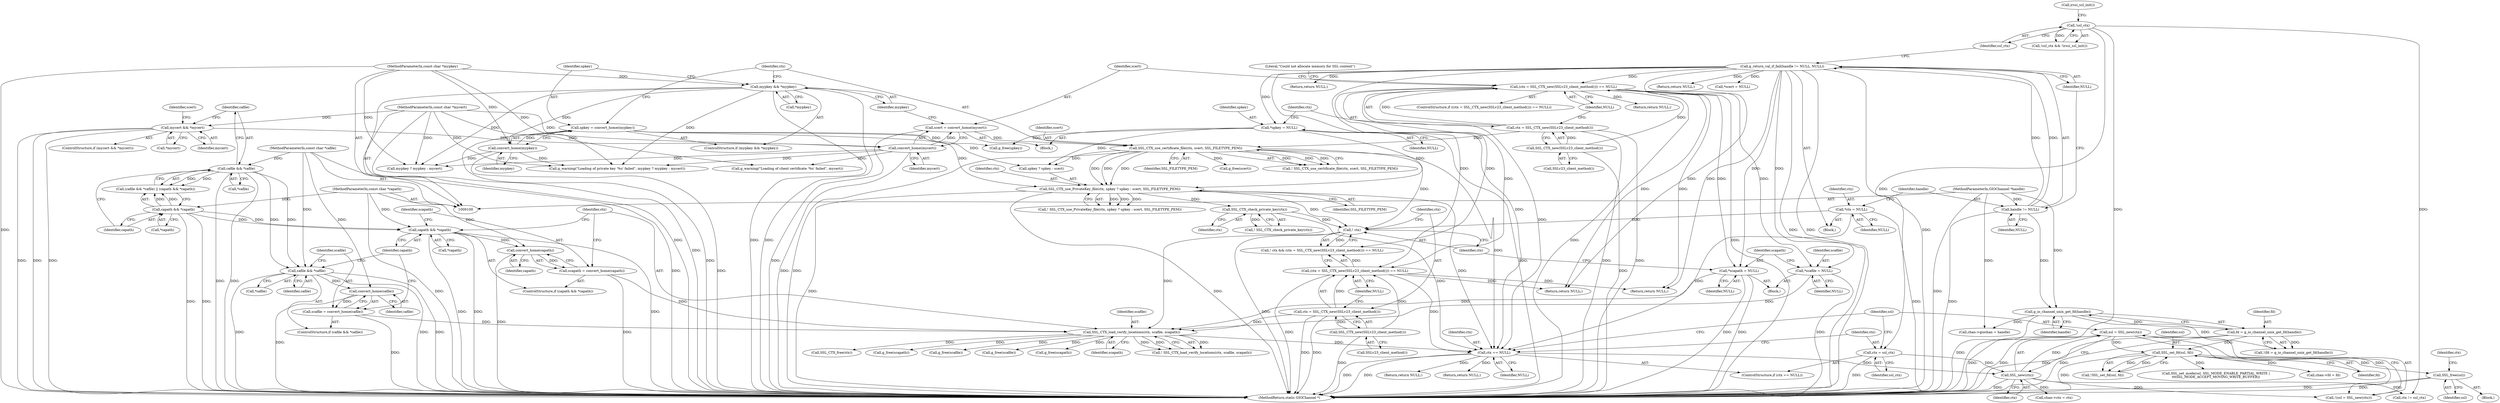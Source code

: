 digraph "0_irssi-proxy_85bbc05b21678e80423815d2ef1dfe26208491ab@API" {
"1000315" [label="(Call,SSL_free(ssl))"];
"1000309" [label="(Call,SSL_set_fd(ssl, fd))"];
"1000298" [label="(Call,ssl = SSL_new(ctx))"];
"1000300" [label="(Call,SSL_new(ctx))"];
"1000290" [label="(Call,ctx == NULL)"];
"1000189" [label="(Call,SSL_CTX_use_PrivateKey_file(ctx, spkey ? spkey : scert, SSL_FILETYPE_PEM))"];
"1000179" [label="(Call,SSL_CTX_use_certificate_file(ctx, scert, SSL_FILETYPE_PEM))"];
"1000154" [label="(Call,ctx = SSL_CTX_new(SSLv23_client_method()))"];
"1000156" [label="(Call,SSL_CTX_new(SSLv23_client_method()))"];
"1000164" [label="(Call,scert = convert_home(mycert))"];
"1000166" [label="(Call,convert_home(mycert))"];
"1000139" [label="(Call,mycert && *mycert)"];
"1000103" [label="(MethodParameterIn,const char *mycert)"];
"1000149" [label="(Call,*spkey = NULL)"];
"1000117" [label="(Call,g_return_val_if_fail(handle != NULL, NULL))"];
"1000118" [label="(Call,handle != NULL)"];
"1000101" [label="(MethodParameterIn,GIOChannel *handle)"];
"1000173" [label="(Call,spkey = convert_home(mypkey))"];
"1000175" [label="(Call,convert_home(mypkey))"];
"1000169" [label="(Call,mypkey && *mypkey)"];
"1000104" [label="(MethodParameterIn,const char *mypkey)"];
"1000205" [label="(Call,SSL_CTX_check_private_key(ctx))"];
"1000267" [label="(Call,SSL_CTX_load_verify_locations(ctx, scafile, scapath))"];
"1000234" [label="(Call,! ctx)"];
"1000114" [label="(Call,*ctx = NULL)"];
"1000237" [label="(Call,ctx = SSL_CTX_new(SSLv23_client_method()))"];
"1000239" [label="(Call,SSL_CTX_new(SSLv23_client_method()))"];
"1000252" [label="(Call,scafile = convert_home(cafile))"];
"1000254" [label="(Call,convert_home(cafile))"];
"1000248" [label="(Call,cafile && *cafile)"];
"1000215" [label="(Call,cafile && *cafile)"];
"1000105" [label="(MethodParameterIn,const char *cafile)"];
"1000225" [label="(Call,*scafile = NULL)"];
"1000153" [label="(Call,(ctx = SSL_CTX_new(SSLv23_client_method())) == NULL)"];
"1000261" [label="(Call,scapath = convert_home(capath))"];
"1000263" [label="(Call,convert_home(capath))"];
"1000257" [label="(Call,capath && *capath)"];
"1000219" [label="(Call,capath && *capath)"];
"1000106" [label="(MethodParameterIn,const char *capath)"];
"1000229" [label="(Call,*scapath = NULL)"];
"1000236" [label="(Call,(ctx = SSL_CTX_new(SSLv23_client_method())) == NULL)"];
"1000293" [label="(Call,ctx = ssl_ctx)"];
"1000124" [label="(Call,!ssl_ctx)"];
"1000132" [label="(Call,fd = g_io_channel_unix_get_fd(handle))"];
"1000134" [label="(Call,g_io_channel_unix_get_fd(handle))"];
"1000241" [label="(Identifier,NULL)"];
"1000254" [label="(Call,convert_home(cafile))"];
"1000231" [label="(Identifier,NULL)"];
"1000269" [label="(Identifier,scafile)"];
"1000229" [label="(Call,*scapath = NULL)"];
"1000114" [label="(Call,*ctx = NULL)"];
"1000170" [label="(Identifier,mypkey)"];
"1000284" [label="(Call,g_free(scapath))"];
"1000152" [label="(ControlStructure,if ((ctx = SSL_CTX_new(SSLv23_client_method())) == NULL))"];
"1000101" [label="(MethodParameterIn,GIOChannel *handle)"];
"1000256" [label="(ControlStructure,if (capath && *capath))"];
"1000118" [label="(Call,handle != NULL)"];
"1000266" [label="(Call,! SSL_CTX_load_verify_locations(ctx, scafile, scapath))"];
"1000108" [label="(Block,)"];
"1000249" [label="(Identifier,cafile)"];
"1000262" [label="(Identifier,scapath)"];
"1000225" [label="(Call,*scafile = NULL)"];
"1000133" [label="(Identifier,fd)"];
"1000171" [label="(Call,*mypkey)"];
"1000178" [label="(Call,! SSL_CTX_use_certificate_file(ctx, scert, SSL_FILETYPE_PEM))"];
"1000278" [label="(Call,SSL_CTX_free(ctx))"];
"1000289" [label="(ControlStructure,if (ctx == NULL))"];
"1000149" [label="(Call,*spkey = NULL)"];
"1000188" [label="(Call,! SSL_CTX_use_PrivateKey_file(ctx, spkey ? spkey : scert, SSL_FILETYPE_PEM))"];
"1000123" [label="(Call,!ssl_ctx && !irssi_ssl_init())"];
"1000305" [label="(Return,return NULL;)"];
"1000157" [label="(Call,SSLv23_client_method())"];
"1000134" [label="(Call,g_io_channel_unix_get_fd(handle))"];
"1000161" [label="(Literal,\"Could not allocate memory for SSL context\")"];
"1000132" [label="(Call,fd = g_io_channel_unix_get_fd(handle))"];
"1000309" [label="(Call,SSL_set_fd(ssl, fd))"];
"1000259" [label="(Call,*capath)"];
"1000234" [label="(Call,! ctx)"];
"1000127" [label="(Call,irssi_ssl_init())"];
"1000120" [label="(Identifier,NULL)"];
"1000124" [label="(Call,!ssl_ctx)"];
"1000319" [label="(Identifier,ctx)"];
"1000257" [label="(Call,capath && *capath)"];
"1000316" [label="(Identifier,ssl)"];
"1000311" [label="(Identifier,fd)"];
"1000146" [label="(Identifier,scert)"];
"1000292" [label="(Identifier,NULL)"];
"1000219" [label="(Call,capath && *capath)"];
"1000394" [label="(MethodReturn,static GIOChannel *)"];
"1000176" [label="(Identifier,mypkey)"];
"1000323" [label="(Return,return NULL;)"];
"1000230" [label="(Identifier,scapath)"];
"1000310" [label="(Identifier,ssl)"];
"1000280" [label="(Return,return NULL;)"];
"1000195" [label="(Identifier,SSL_FILETYPE_PEM)"];
"1000116" [label="(Identifier,NULL)"];
"1000245" [label="(Return,return NULL;)"];
"1000179" [label="(Call,SSL_CTX_use_certificate_file(ctx, scert, SSL_FILETYPE_PEM))"];
"1000227" [label="(Identifier,NULL)"];
"1000180" [label="(Identifier,ctx)"];
"1000125" [label="(Identifier,ssl_ctx)"];
"1000173" [label="(Call,spkey = convert_home(mypkey))"];
"1000325" [label="(Call,SSL_set_mode(ssl, SSL_MODE_ENABLE_PARTIAL_WRITE |\n\t\t\tSSL_MODE_ACCEPT_MOVING_WRITE_BUFFER))"];
"1000128" [label="(Return,return NULL;)"];
"1000205" [label="(Call,SSL_CTX_check_private_key(ctx))"];
"1000335" [label="(Call,chan->fd = fd)"];
"1000226" [label="(Identifier,scafile)"];
"1000131" [label="(Call,!(fd = g_io_channel_unix_get_fd(handle)))"];
"1000264" [label="(Identifier,capath)"];
"1000190" [label="(Identifier,ctx)"];
"1000261" [label="(Call,scapath = convert_home(capath))"];
"1000138" [label="(ControlStructure,if (mycert && *mycert))"];
"1000162" [label="(Return,return NULL;)"];
"1000143" [label="(Block,)"];
"1000308" [label="(Call,!SSL_set_fd(ssl, fd))"];
"1000216" [label="(Identifier,cafile)"];
"1000247" [label="(ControlStructure,if (cafile && *cafile))"];
"1000291" [label="(Identifier,ctx)"];
"1000238" [label="(Identifier,ctx)"];
"1000175" [label="(Call,convert_home(mypkey))"];
"1000141" [label="(Call,*mycert)"];
"1000117" [label="(Call,g_return_val_if_fail(handle != NULL, NULL))"];
"1000250" [label="(Call,*cafile)"];
"1000268" [label="(Identifier,ctx)"];
"1000191" [label="(Call,spkey ? spkey : scert)"];
"1000301" [label="(Identifier,ctx)"];
"1000140" [label="(Identifier,mycert)"];
"1000106" [label="(MethodParameterIn,const char *capath)"];
"1000139" [label="(Call,mycert && *mycert)"];
"1000183" [label="(Call,g_warning(\"Loading of client certificate '%s' failed\", mycert))"];
"1000174" [label="(Identifier,spkey)"];
"1000318" [label="(Call,ctx != ssl_ctx)"];
"1000270" [label="(Identifier,scapath)"];
"1000233" [label="(Call,! ctx && (ctx = SSL_CTX_new(SSLv23_client_method())) == NULL)"];
"1000158" [label="(Identifier,NULL)"];
"1000198" [label="(Call,mypkey ? mypkey : mycert)"];
"1000154" [label="(Call,ctx = SSL_CTX_new(SSLv23_client_method()))"];
"1000103" [label="(MethodParameterIn,const char *mycert)"];
"1000315" [label="(Call,SSL_free(ssl))"];
"1000215" [label="(Call,cafile && *cafile)"];
"1000267" [label="(Call,SSL_CTX_load_verify_locations(ctx, scafile, scapath))"];
"1000167" [label="(Identifier,mycert)"];
"1000153" [label="(Call,(ctx = SSL_CTX_new(SSLv23_client_method())) == NULL)"];
"1000121" [label="(Identifier,NULL)"];
"1000217" [label="(Call,*cafile)"];
"1000295" [label="(Identifier,ssl_ctx)"];
"1000155" [label="(Identifier,ctx)"];
"1000350" [label="(Call,chan->ctx = ctx)"];
"1000204" [label="(Call,! SSL_CTX_check_private_key(ctx))"];
"1000220" [label="(Identifier,capath)"];
"1000135" [label="(Identifier,handle)"];
"1000239" [label="(Call,SSL_CTX_new(SSLv23_client_method()))"];
"1000189" [label="(Call,SSL_CTX_use_PrivateKey_file(ctx, spkey ? spkey : scert, SSL_FILETYPE_PEM))"];
"1000168" [label="(ControlStructure,if (mypkey && *mypkey))"];
"1000297" [label="(Call,!(ssl = SSL_new(ctx)))"];
"1000182" [label="(Identifier,SSL_FILETYPE_PEM)"];
"1000298" [label="(Call,ssl = SSL_new(ctx))"];
"1000258" [label="(Identifier,capath)"];
"1000290" [label="(Call,ctx == NULL)"];
"1000300" [label="(Call,SSL_new(ctx))"];
"1000165" [label="(Identifier,scert)"];
"1000164" [label="(Call,scert = convert_home(mycert))"];
"1000276" [label="(Call,g_free(scapath))"];
"1000299" [label="(Identifier,ssl)"];
"1000223" [label="(Block,)"];
"1000237" [label="(Call,ctx = SSL_CTX_new(SSLv23_client_method()))"];
"1000169" [label="(Call,mypkey && *mypkey)"];
"1000235" [label="(Identifier,ctx)"];
"1000263" [label="(Call,convert_home(capath))"];
"1000274" [label="(Call,g_free(scafile))"];
"1000166" [label="(Call,convert_home(mycert))"];
"1000214" [label="(Call,(cafile && *cafile) || (capath && *capath))"];
"1000293" [label="(Call,ctx = ssl_ctx)"];
"1000206" [label="(Identifier,ctx)"];
"1000248" [label="(Call,cafile && *cafile)"];
"1000252" [label="(Call,scafile = convert_home(cafile))"];
"1000221" [label="(Call,*capath)"];
"1000294" [label="(Identifier,ctx)"];
"1000209" [label="(Call,g_free(scert))"];
"1000151" [label="(Identifier,NULL)"];
"1000181" [label="(Identifier,scert)"];
"1000150" [label="(Identifier,spkey)"];
"1000136" [label="(Return,return NULL;)"];
"1000253" [label="(Identifier,scafile)"];
"1000236" [label="(Call,(ctx = SSL_CTX_new(SSLv23_client_method())) == NULL)"];
"1000115" [label="(Identifier,ctx)"];
"1000240" [label="(Call,SSLv23_client_method())"];
"1000312" [label="(Block,)"];
"1000340" [label="(Call,chan->giochan = handle)"];
"1000282" [label="(Call,g_free(scafile))"];
"1000105" [label="(MethodParameterIn,const char *cafile)"];
"1000104" [label="(MethodParameterIn,const char *mypkey)"];
"1000156" [label="(Call,SSL_CTX_new(SSLv23_client_method()))"];
"1000196" [label="(Call,g_warning(\"Loading of private key '%s' failed\", mypkey ? mypkey : mycert))"];
"1000255" [label="(Identifier,cafile)"];
"1000119" [label="(Identifier,handle)"];
"1000211" [label="(Call,g_free(spkey))"];
"1000145" [label="(Call,*scert = NULL)"];
"1000315" -> "1000312"  [label="AST: "];
"1000315" -> "1000316"  [label="CFG: "];
"1000316" -> "1000315"  [label="AST: "];
"1000319" -> "1000315"  [label="CFG: "];
"1000315" -> "1000394"  [label="DDG: "];
"1000315" -> "1000394"  [label="DDG: "];
"1000309" -> "1000315"  [label="DDG: "];
"1000309" -> "1000308"  [label="AST: "];
"1000309" -> "1000311"  [label="CFG: "];
"1000310" -> "1000309"  [label="AST: "];
"1000311" -> "1000309"  [label="AST: "];
"1000308" -> "1000309"  [label="CFG: "];
"1000309" -> "1000394"  [label="DDG: "];
"1000309" -> "1000308"  [label="DDG: "];
"1000309" -> "1000308"  [label="DDG: "];
"1000298" -> "1000309"  [label="DDG: "];
"1000132" -> "1000309"  [label="DDG: "];
"1000309" -> "1000325"  [label="DDG: "];
"1000309" -> "1000335"  [label="DDG: "];
"1000298" -> "1000297"  [label="AST: "];
"1000298" -> "1000300"  [label="CFG: "];
"1000299" -> "1000298"  [label="AST: "];
"1000300" -> "1000298"  [label="AST: "];
"1000297" -> "1000298"  [label="CFG: "];
"1000298" -> "1000394"  [label="DDG: "];
"1000298" -> "1000394"  [label="DDG: "];
"1000298" -> "1000297"  [label="DDG: "];
"1000300" -> "1000298"  [label="DDG: "];
"1000300" -> "1000301"  [label="CFG: "];
"1000301" -> "1000300"  [label="AST: "];
"1000300" -> "1000394"  [label="DDG: "];
"1000300" -> "1000297"  [label="DDG: "];
"1000290" -> "1000300"  [label="DDG: "];
"1000293" -> "1000300"  [label="DDG: "];
"1000300" -> "1000318"  [label="DDG: "];
"1000300" -> "1000350"  [label="DDG: "];
"1000290" -> "1000289"  [label="AST: "];
"1000290" -> "1000292"  [label="CFG: "];
"1000291" -> "1000290"  [label="AST: "];
"1000292" -> "1000290"  [label="AST: "];
"1000294" -> "1000290"  [label="CFG: "];
"1000299" -> "1000290"  [label="CFG: "];
"1000290" -> "1000394"  [label="DDG: "];
"1000290" -> "1000394"  [label="DDG: "];
"1000189" -> "1000290"  [label="DDG: "];
"1000205" -> "1000290"  [label="DDG: "];
"1000267" -> "1000290"  [label="DDG: "];
"1000114" -> "1000290"  [label="DDG: "];
"1000179" -> "1000290"  [label="DDG: "];
"1000153" -> "1000290"  [label="DDG: "];
"1000117" -> "1000290"  [label="DDG: "];
"1000236" -> "1000290"  [label="DDG: "];
"1000290" -> "1000305"  [label="DDG: "];
"1000290" -> "1000323"  [label="DDG: "];
"1000189" -> "1000188"  [label="AST: "];
"1000189" -> "1000195"  [label="CFG: "];
"1000190" -> "1000189"  [label="AST: "];
"1000191" -> "1000189"  [label="AST: "];
"1000195" -> "1000189"  [label="AST: "];
"1000188" -> "1000189"  [label="CFG: "];
"1000189" -> "1000394"  [label="DDG: "];
"1000189" -> "1000394"  [label="DDG: "];
"1000189" -> "1000188"  [label="DDG: "];
"1000189" -> "1000188"  [label="DDG: "];
"1000189" -> "1000188"  [label="DDG: "];
"1000179" -> "1000189"  [label="DDG: "];
"1000179" -> "1000189"  [label="DDG: "];
"1000179" -> "1000189"  [label="DDG: "];
"1000149" -> "1000189"  [label="DDG: "];
"1000173" -> "1000189"  [label="DDG: "];
"1000189" -> "1000205"  [label="DDG: "];
"1000189" -> "1000234"  [label="DDG: "];
"1000179" -> "1000178"  [label="AST: "];
"1000179" -> "1000182"  [label="CFG: "];
"1000180" -> "1000179"  [label="AST: "];
"1000181" -> "1000179"  [label="AST: "];
"1000182" -> "1000179"  [label="AST: "];
"1000178" -> "1000179"  [label="CFG: "];
"1000179" -> "1000394"  [label="DDG: "];
"1000179" -> "1000178"  [label="DDG: "];
"1000179" -> "1000178"  [label="DDG: "];
"1000179" -> "1000178"  [label="DDG: "];
"1000154" -> "1000179"  [label="DDG: "];
"1000164" -> "1000179"  [label="DDG: "];
"1000179" -> "1000191"  [label="DDG: "];
"1000179" -> "1000209"  [label="DDG: "];
"1000179" -> "1000234"  [label="DDG: "];
"1000154" -> "1000153"  [label="AST: "];
"1000154" -> "1000156"  [label="CFG: "];
"1000155" -> "1000154"  [label="AST: "];
"1000156" -> "1000154"  [label="AST: "];
"1000158" -> "1000154"  [label="CFG: "];
"1000154" -> "1000394"  [label="DDG: "];
"1000154" -> "1000394"  [label="DDG: "];
"1000154" -> "1000153"  [label="DDG: "];
"1000156" -> "1000154"  [label="DDG: "];
"1000156" -> "1000157"  [label="CFG: "];
"1000157" -> "1000156"  [label="AST: "];
"1000156" -> "1000394"  [label="DDG: "];
"1000156" -> "1000153"  [label="DDG: "];
"1000164" -> "1000143"  [label="AST: "];
"1000164" -> "1000166"  [label="CFG: "];
"1000165" -> "1000164"  [label="AST: "];
"1000166" -> "1000164"  [label="AST: "];
"1000170" -> "1000164"  [label="CFG: "];
"1000164" -> "1000394"  [label="DDG: "];
"1000166" -> "1000164"  [label="DDG: "];
"1000166" -> "1000167"  [label="CFG: "];
"1000167" -> "1000166"  [label="AST: "];
"1000166" -> "1000394"  [label="DDG: "];
"1000139" -> "1000166"  [label="DDG: "];
"1000103" -> "1000166"  [label="DDG: "];
"1000166" -> "1000183"  [label="DDG: "];
"1000166" -> "1000196"  [label="DDG: "];
"1000166" -> "1000198"  [label="DDG: "];
"1000139" -> "1000138"  [label="AST: "];
"1000139" -> "1000140"  [label="CFG: "];
"1000139" -> "1000141"  [label="CFG: "];
"1000140" -> "1000139"  [label="AST: "];
"1000141" -> "1000139"  [label="AST: "];
"1000146" -> "1000139"  [label="CFG: "];
"1000216" -> "1000139"  [label="CFG: "];
"1000139" -> "1000394"  [label="DDG: "];
"1000139" -> "1000394"  [label="DDG: "];
"1000139" -> "1000394"  [label="DDG: "];
"1000103" -> "1000139"  [label="DDG: "];
"1000103" -> "1000100"  [label="AST: "];
"1000103" -> "1000394"  [label="DDG: "];
"1000103" -> "1000183"  [label="DDG: "];
"1000103" -> "1000196"  [label="DDG: "];
"1000103" -> "1000198"  [label="DDG: "];
"1000149" -> "1000143"  [label="AST: "];
"1000149" -> "1000151"  [label="CFG: "];
"1000150" -> "1000149"  [label="AST: "];
"1000151" -> "1000149"  [label="AST: "];
"1000155" -> "1000149"  [label="CFG: "];
"1000149" -> "1000394"  [label="DDG: "];
"1000117" -> "1000149"  [label="DDG: "];
"1000149" -> "1000191"  [label="DDG: "];
"1000149" -> "1000211"  [label="DDG: "];
"1000117" -> "1000108"  [label="AST: "];
"1000117" -> "1000121"  [label="CFG: "];
"1000118" -> "1000117"  [label="AST: "];
"1000121" -> "1000117"  [label="AST: "];
"1000125" -> "1000117"  [label="CFG: "];
"1000117" -> "1000394"  [label="DDG: "];
"1000117" -> "1000394"  [label="DDG: "];
"1000117" -> "1000394"  [label="DDG: "];
"1000118" -> "1000117"  [label="DDG: "];
"1000118" -> "1000117"  [label="DDG: "];
"1000117" -> "1000128"  [label="DDG: "];
"1000117" -> "1000136"  [label="DDG: "];
"1000117" -> "1000145"  [label="DDG: "];
"1000117" -> "1000153"  [label="DDG: "];
"1000117" -> "1000225"  [label="DDG: "];
"1000117" -> "1000229"  [label="DDG: "];
"1000117" -> "1000236"  [label="DDG: "];
"1000117" -> "1000245"  [label="DDG: "];
"1000117" -> "1000280"  [label="DDG: "];
"1000118" -> "1000120"  [label="CFG: "];
"1000119" -> "1000118"  [label="AST: "];
"1000120" -> "1000118"  [label="AST: "];
"1000121" -> "1000118"  [label="CFG: "];
"1000118" -> "1000394"  [label="DDG: "];
"1000101" -> "1000118"  [label="DDG: "];
"1000118" -> "1000134"  [label="DDG: "];
"1000101" -> "1000100"  [label="AST: "];
"1000101" -> "1000394"  [label="DDG: "];
"1000101" -> "1000134"  [label="DDG: "];
"1000101" -> "1000340"  [label="DDG: "];
"1000173" -> "1000168"  [label="AST: "];
"1000173" -> "1000175"  [label="CFG: "];
"1000174" -> "1000173"  [label="AST: "];
"1000175" -> "1000173"  [label="AST: "];
"1000180" -> "1000173"  [label="CFG: "];
"1000173" -> "1000394"  [label="DDG: "];
"1000175" -> "1000173"  [label="DDG: "];
"1000173" -> "1000191"  [label="DDG: "];
"1000173" -> "1000211"  [label="DDG: "];
"1000175" -> "1000176"  [label="CFG: "];
"1000176" -> "1000175"  [label="AST: "];
"1000175" -> "1000394"  [label="DDG: "];
"1000169" -> "1000175"  [label="DDG: "];
"1000104" -> "1000175"  [label="DDG: "];
"1000175" -> "1000196"  [label="DDG: "];
"1000175" -> "1000198"  [label="DDG: "];
"1000169" -> "1000168"  [label="AST: "];
"1000169" -> "1000170"  [label="CFG: "];
"1000169" -> "1000171"  [label="CFG: "];
"1000170" -> "1000169"  [label="AST: "];
"1000171" -> "1000169"  [label="AST: "];
"1000174" -> "1000169"  [label="CFG: "];
"1000180" -> "1000169"  [label="CFG: "];
"1000169" -> "1000394"  [label="DDG: "];
"1000169" -> "1000394"  [label="DDG: "];
"1000169" -> "1000394"  [label="DDG: "];
"1000104" -> "1000169"  [label="DDG: "];
"1000169" -> "1000196"  [label="DDG: "];
"1000169" -> "1000198"  [label="DDG: "];
"1000104" -> "1000100"  [label="AST: "];
"1000104" -> "1000394"  [label="DDG: "];
"1000104" -> "1000196"  [label="DDG: "];
"1000104" -> "1000198"  [label="DDG: "];
"1000205" -> "1000204"  [label="AST: "];
"1000205" -> "1000206"  [label="CFG: "];
"1000206" -> "1000205"  [label="AST: "];
"1000204" -> "1000205"  [label="CFG: "];
"1000205" -> "1000204"  [label="DDG: "];
"1000205" -> "1000234"  [label="DDG: "];
"1000267" -> "1000266"  [label="AST: "];
"1000267" -> "1000270"  [label="CFG: "];
"1000268" -> "1000267"  [label="AST: "];
"1000269" -> "1000267"  [label="AST: "];
"1000270" -> "1000267"  [label="AST: "];
"1000266" -> "1000267"  [label="CFG: "];
"1000267" -> "1000266"  [label="DDG: "];
"1000267" -> "1000266"  [label="DDG: "];
"1000267" -> "1000266"  [label="DDG: "];
"1000234" -> "1000267"  [label="DDG: "];
"1000237" -> "1000267"  [label="DDG: "];
"1000252" -> "1000267"  [label="DDG: "];
"1000225" -> "1000267"  [label="DDG: "];
"1000261" -> "1000267"  [label="DDG: "];
"1000229" -> "1000267"  [label="DDG: "];
"1000267" -> "1000274"  [label="DDG: "];
"1000267" -> "1000276"  [label="DDG: "];
"1000267" -> "1000278"  [label="DDG: "];
"1000267" -> "1000282"  [label="DDG: "];
"1000267" -> "1000284"  [label="DDG: "];
"1000234" -> "1000233"  [label="AST: "];
"1000234" -> "1000235"  [label="CFG: "];
"1000235" -> "1000234"  [label="AST: "];
"1000238" -> "1000234"  [label="CFG: "];
"1000233" -> "1000234"  [label="CFG: "];
"1000234" -> "1000394"  [label="DDG: "];
"1000234" -> "1000233"  [label="DDG: "];
"1000114" -> "1000234"  [label="DDG: "];
"1000114" -> "1000108"  [label="AST: "];
"1000114" -> "1000116"  [label="CFG: "];
"1000115" -> "1000114"  [label="AST: "];
"1000116" -> "1000114"  [label="AST: "];
"1000119" -> "1000114"  [label="CFG: "];
"1000114" -> "1000394"  [label="DDG: "];
"1000237" -> "1000236"  [label="AST: "];
"1000237" -> "1000239"  [label="CFG: "];
"1000238" -> "1000237"  [label="AST: "];
"1000239" -> "1000237"  [label="AST: "];
"1000241" -> "1000237"  [label="CFG: "];
"1000237" -> "1000394"  [label="DDG: "];
"1000237" -> "1000394"  [label="DDG: "];
"1000237" -> "1000236"  [label="DDG: "];
"1000239" -> "1000237"  [label="DDG: "];
"1000239" -> "1000240"  [label="CFG: "];
"1000240" -> "1000239"  [label="AST: "];
"1000239" -> "1000394"  [label="DDG: "];
"1000239" -> "1000236"  [label="DDG: "];
"1000252" -> "1000247"  [label="AST: "];
"1000252" -> "1000254"  [label="CFG: "];
"1000253" -> "1000252"  [label="AST: "];
"1000254" -> "1000252"  [label="AST: "];
"1000258" -> "1000252"  [label="CFG: "];
"1000252" -> "1000394"  [label="DDG: "];
"1000254" -> "1000252"  [label="DDG: "];
"1000254" -> "1000255"  [label="CFG: "];
"1000255" -> "1000254"  [label="AST: "];
"1000254" -> "1000394"  [label="DDG: "];
"1000248" -> "1000254"  [label="DDG: "];
"1000105" -> "1000254"  [label="DDG: "];
"1000248" -> "1000247"  [label="AST: "];
"1000248" -> "1000249"  [label="CFG: "];
"1000248" -> "1000250"  [label="CFG: "];
"1000249" -> "1000248"  [label="AST: "];
"1000250" -> "1000248"  [label="AST: "];
"1000253" -> "1000248"  [label="CFG: "];
"1000258" -> "1000248"  [label="CFG: "];
"1000248" -> "1000394"  [label="DDG: "];
"1000248" -> "1000394"  [label="DDG: "];
"1000248" -> "1000394"  [label="DDG: "];
"1000215" -> "1000248"  [label="DDG: "];
"1000215" -> "1000248"  [label="DDG: "];
"1000105" -> "1000248"  [label="DDG: "];
"1000215" -> "1000214"  [label="AST: "];
"1000215" -> "1000216"  [label="CFG: "];
"1000215" -> "1000217"  [label="CFG: "];
"1000216" -> "1000215"  [label="AST: "];
"1000217" -> "1000215"  [label="AST: "];
"1000220" -> "1000215"  [label="CFG: "];
"1000214" -> "1000215"  [label="CFG: "];
"1000215" -> "1000394"  [label="DDG: "];
"1000215" -> "1000394"  [label="DDG: "];
"1000215" -> "1000214"  [label="DDG: "];
"1000215" -> "1000214"  [label="DDG: "];
"1000105" -> "1000215"  [label="DDG: "];
"1000105" -> "1000100"  [label="AST: "];
"1000105" -> "1000394"  [label="DDG: "];
"1000225" -> "1000223"  [label="AST: "];
"1000225" -> "1000227"  [label="CFG: "];
"1000226" -> "1000225"  [label="AST: "];
"1000227" -> "1000225"  [label="AST: "];
"1000230" -> "1000225"  [label="CFG: "];
"1000225" -> "1000394"  [label="DDG: "];
"1000153" -> "1000225"  [label="DDG: "];
"1000153" -> "1000152"  [label="AST: "];
"1000153" -> "1000158"  [label="CFG: "];
"1000158" -> "1000153"  [label="AST: "];
"1000161" -> "1000153"  [label="CFG: "];
"1000165" -> "1000153"  [label="CFG: "];
"1000153" -> "1000394"  [label="DDG: "];
"1000153" -> "1000394"  [label="DDG: "];
"1000153" -> "1000162"  [label="DDG: "];
"1000153" -> "1000229"  [label="DDG: "];
"1000153" -> "1000233"  [label="DDG: "];
"1000153" -> "1000236"  [label="DDG: "];
"1000153" -> "1000245"  [label="DDG: "];
"1000153" -> "1000280"  [label="DDG: "];
"1000261" -> "1000256"  [label="AST: "];
"1000261" -> "1000263"  [label="CFG: "];
"1000262" -> "1000261"  [label="AST: "];
"1000263" -> "1000261"  [label="AST: "];
"1000268" -> "1000261"  [label="CFG: "];
"1000261" -> "1000394"  [label="DDG: "];
"1000263" -> "1000261"  [label="DDG: "];
"1000263" -> "1000264"  [label="CFG: "];
"1000264" -> "1000263"  [label="AST: "];
"1000263" -> "1000394"  [label="DDG: "];
"1000257" -> "1000263"  [label="DDG: "];
"1000106" -> "1000263"  [label="DDG: "];
"1000257" -> "1000256"  [label="AST: "];
"1000257" -> "1000258"  [label="CFG: "];
"1000257" -> "1000259"  [label="CFG: "];
"1000258" -> "1000257"  [label="AST: "];
"1000259" -> "1000257"  [label="AST: "];
"1000262" -> "1000257"  [label="CFG: "];
"1000268" -> "1000257"  [label="CFG: "];
"1000257" -> "1000394"  [label="DDG: "];
"1000257" -> "1000394"  [label="DDG: "];
"1000257" -> "1000394"  [label="DDG: "];
"1000219" -> "1000257"  [label="DDG: "];
"1000219" -> "1000257"  [label="DDG: "];
"1000106" -> "1000257"  [label="DDG: "];
"1000219" -> "1000214"  [label="AST: "];
"1000219" -> "1000220"  [label="CFG: "];
"1000219" -> "1000221"  [label="CFG: "];
"1000220" -> "1000219"  [label="AST: "];
"1000221" -> "1000219"  [label="AST: "];
"1000214" -> "1000219"  [label="CFG: "];
"1000219" -> "1000394"  [label="DDG: "];
"1000219" -> "1000394"  [label="DDG: "];
"1000219" -> "1000214"  [label="DDG: "];
"1000219" -> "1000214"  [label="DDG: "];
"1000106" -> "1000219"  [label="DDG: "];
"1000106" -> "1000100"  [label="AST: "];
"1000106" -> "1000394"  [label="DDG: "];
"1000229" -> "1000223"  [label="AST: "];
"1000229" -> "1000231"  [label="CFG: "];
"1000230" -> "1000229"  [label="AST: "];
"1000231" -> "1000229"  [label="AST: "];
"1000235" -> "1000229"  [label="CFG: "];
"1000229" -> "1000394"  [label="DDG: "];
"1000229" -> "1000394"  [label="DDG: "];
"1000236" -> "1000233"  [label="AST: "];
"1000236" -> "1000241"  [label="CFG: "];
"1000241" -> "1000236"  [label="AST: "];
"1000233" -> "1000236"  [label="CFG: "];
"1000236" -> "1000394"  [label="DDG: "];
"1000236" -> "1000233"  [label="DDG: "];
"1000236" -> "1000245"  [label="DDG: "];
"1000236" -> "1000280"  [label="DDG: "];
"1000293" -> "1000289"  [label="AST: "];
"1000293" -> "1000295"  [label="CFG: "];
"1000294" -> "1000293"  [label="AST: "];
"1000295" -> "1000293"  [label="AST: "];
"1000299" -> "1000293"  [label="CFG: "];
"1000293" -> "1000394"  [label="DDG: "];
"1000124" -> "1000293"  [label="DDG: "];
"1000124" -> "1000123"  [label="AST: "];
"1000124" -> "1000125"  [label="CFG: "];
"1000125" -> "1000124"  [label="AST: "];
"1000127" -> "1000124"  [label="CFG: "];
"1000123" -> "1000124"  [label="CFG: "];
"1000124" -> "1000394"  [label="DDG: "];
"1000124" -> "1000123"  [label="DDG: "];
"1000124" -> "1000318"  [label="DDG: "];
"1000132" -> "1000131"  [label="AST: "];
"1000132" -> "1000134"  [label="CFG: "];
"1000133" -> "1000132"  [label="AST: "];
"1000134" -> "1000132"  [label="AST: "];
"1000131" -> "1000132"  [label="CFG: "];
"1000132" -> "1000394"  [label="DDG: "];
"1000132" -> "1000394"  [label="DDG: "];
"1000132" -> "1000131"  [label="DDG: "];
"1000134" -> "1000132"  [label="DDG: "];
"1000134" -> "1000135"  [label="CFG: "];
"1000135" -> "1000134"  [label="AST: "];
"1000134" -> "1000394"  [label="DDG: "];
"1000134" -> "1000131"  [label="DDG: "];
"1000134" -> "1000340"  [label="DDG: "];
}
